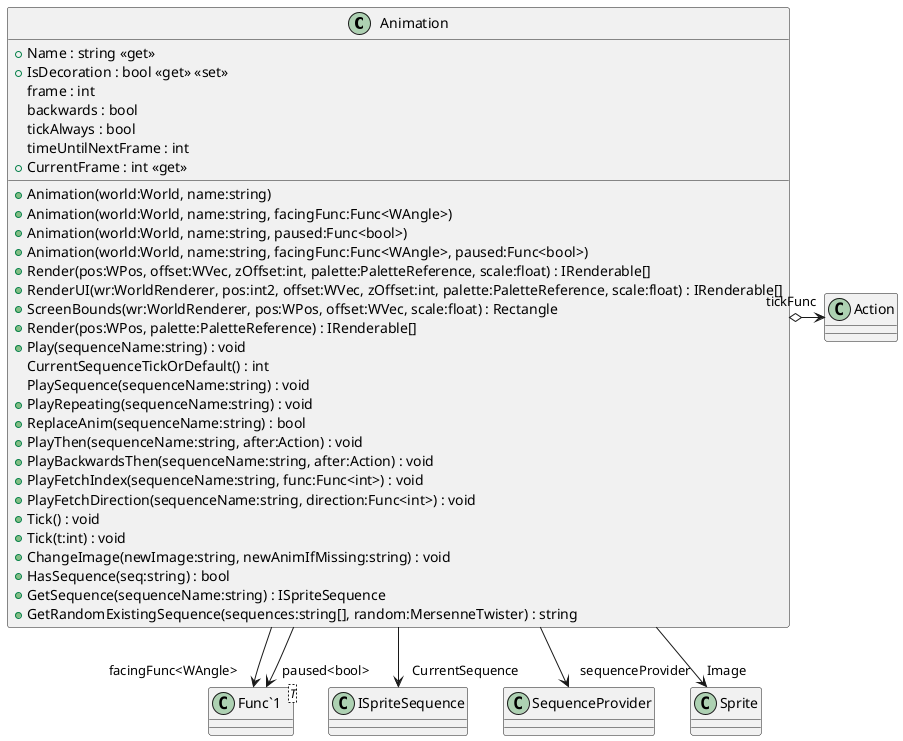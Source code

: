 @startuml
class Animation {
    + Name : string <<get>>
    + IsDecoration : bool <<get>> <<set>>
    frame : int
    backwards : bool
    tickAlways : bool
    timeUntilNextFrame : int
    + Animation(world:World, name:string)
    + Animation(world:World, name:string, facingFunc:Func<WAngle>)
    + Animation(world:World, name:string, paused:Func<bool>)
    + Animation(world:World, name:string, facingFunc:Func<WAngle>, paused:Func<bool>)
    + CurrentFrame : int <<get>>
    + Render(pos:WPos, offset:WVec, zOffset:int, palette:PaletteReference, scale:float) : IRenderable[]
    + RenderUI(wr:WorldRenderer, pos:int2, offset:WVec, zOffset:int, palette:PaletteReference, scale:float) : IRenderable[]
    + ScreenBounds(wr:WorldRenderer, pos:WPos, offset:WVec, scale:float) : Rectangle
    + Render(pos:WPos, palette:PaletteReference) : IRenderable[]
    + Play(sequenceName:string) : void
    CurrentSequenceTickOrDefault() : int
    PlaySequence(sequenceName:string) : void
    + PlayRepeating(sequenceName:string) : void
    + ReplaceAnim(sequenceName:string) : bool
    + PlayThen(sequenceName:string, after:Action) : void
    + PlayBackwardsThen(sequenceName:string, after:Action) : void
    + PlayFetchIndex(sequenceName:string, func:Func<int>) : void
    + PlayFetchDirection(sequenceName:string, direction:Func<int>) : void
    + Tick() : void
    + Tick(t:int) : void
    + ChangeImage(newImage:string, newAnimIfMissing:string) : void
    + HasSequence(seq:string) : bool
    + GetSequence(sequenceName:string) : ISpriteSequence
    + GetRandomExistingSequence(sequences:string[], random:MersenneTwister) : string
}
class "Func`1"<T> {
}
Animation --> "CurrentSequence" ISpriteSequence
Animation --> "sequenceProvider" SequenceProvider
Animation --> "facingFunc<WAngle>" "Func`1"
Animation --> "paused<bool>" "Func`1"
Animation o-> "tickFunc" Action
Animation --> "Image" Sprite
@enduml
